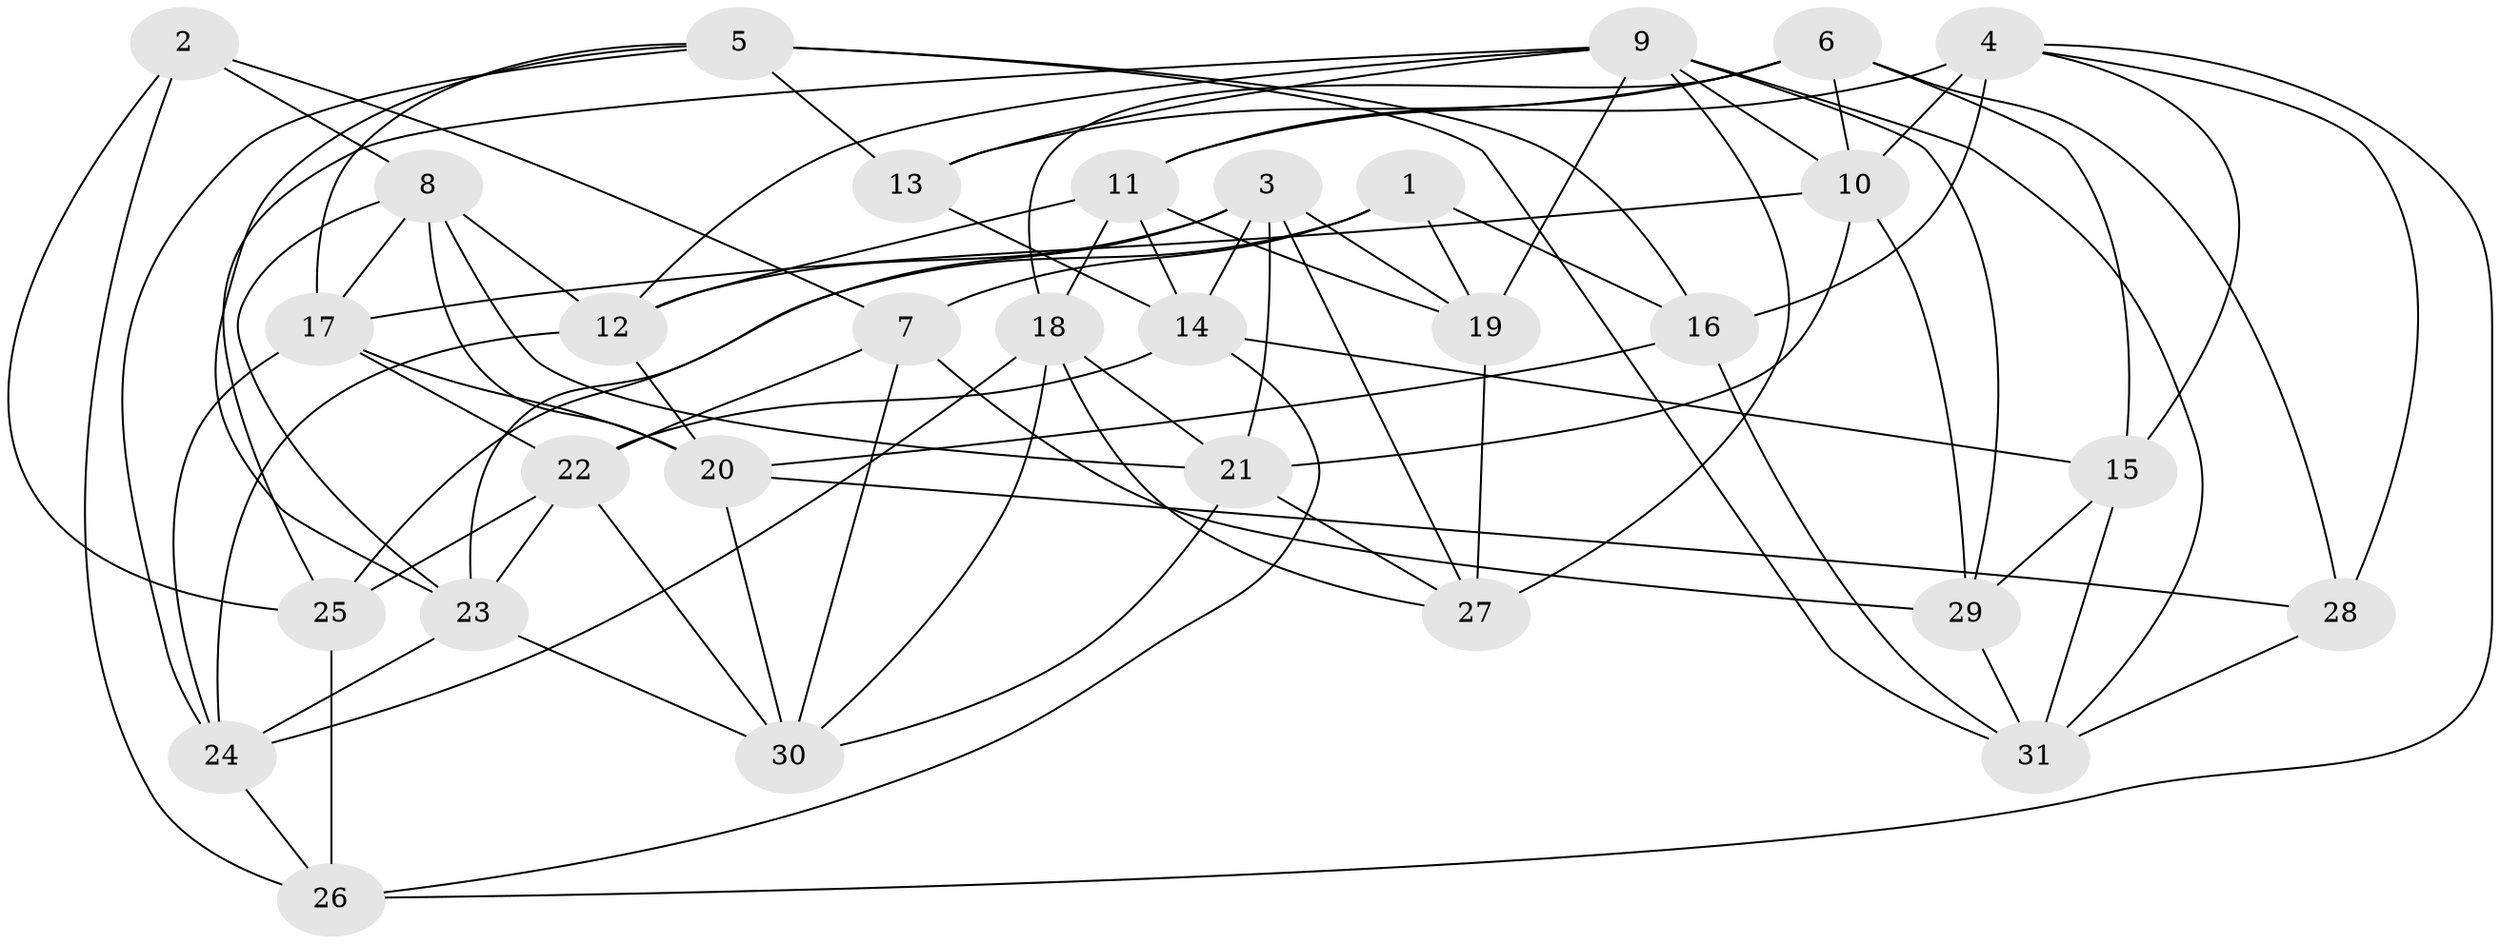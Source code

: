 // original degree distribution, {4: 1.0}
// Generated by graph-tools (version 1.1) at 2025/50/03/09/25 03:50:49]
// undirected, 31 vertices, 86 edges
graph export_dot {
graph [start="1"]
  node [color=gray90,style=filled];
  1;
  2;
  3;
  4;
  5;
  6;
  7;
  8;
  9;
  10;
  11;
  12;
  13;
  14;
  15;
  16;
  17;
  18;
  19;
  20;
  21;
  22;
  23;
  24;
  25;
  26;
  27;
  28;
  29;
  30;
  31;
  1 -- 7 [weight=1.0];
  1 -- 16 [weight=1.0];
  1 -- 19 [weight=1.0];
  1 -- 25 [weight=1.0];
  2 -- 7 [weight=1.0];
  2 -- 8 [weight=1.0];
  2 -- 25 [weight=1.0];
  2 -- 26 [weight=1.0];
  3 -- 12 [weight=1.0];
  3 -- 14 [weight=1.0];
  3 -- 19 [weight=1.0];
  3 -- 21 [weight=1.0];
  3 -- 23 [weight=1.0];
  3 -- 27 [weight=1.0];
  4 -- 10 [weight=1.0];
  4 -- 11 [weight=1.0];
  4 -- 15 [weight=2.0];
  4 -- 16 [weight=2.0];
  4 -- 26 [weight=1.0];
  4 -- 28 [weight=1.0];
  5 -- 13 [weight=1.0];
  5 -- 16 [weight=1.0];
  5 -- 17 [weight=1.0];
  5 -- 23 [weight=1.0];
  5 -- 24 [weight=1.0];
  5 -- 31 [weight=1.0];
  6 -- 10 [weight=1.0];
  6 -- 11 [weight=1.0];
  6 -- 13 [weight=1.0];
  6 -- 15 [weight=1.0];
  6 -- 18 [weight=1.0];
  6 -- 28 [weight=1.0];
  7 -- 22 [weight=1.0];
  7 -- 29 [weight=2.0];
  7 -- 30 [weight=1.0];
  8 -- 12 [weight=1.0];
  8 -- 17 [weight=1.0];
  8 -- 20 [weight=1.0];
  8 -- 21 [weight=1.0];
  8 -- 23 [weight=1.0];
  9 -- 10 [weight=1.0];
  9 -- 12 [weight=1.0];
  9 -- 13 [weight=1.0];
  9 -- 19 [weight=1.0];
  9 -- 25 [weight=1.0];
  9 -- 27 [weight=1.0];
  9 -- 29 [weight=1.0];
  9 -- 31 [weight=1.0];
  10 -- 17 [weight=1.0];
  10 -- 21 [weight=1.0];
  10 -- 29 [weight=1.0];
  11 -- 12 [weight=1.0];
  11 -- 14 [weight=1.0];
  11 -- 18 [weight=1.0];
  11 -- 19 [weight=1.0];
  12 -- 20 [weight=1.0];
  12 -- 24 [weight=1.0];
  13 -- 14 [weight=1.0];
  14 -- 15 [weight=1.0];
  14 -- 22 [weight=1.0];
  14 -- 26 [weight=1.0];
  15 -- 29 [weight=1.0];
  15 -- 31 [weight=1.0];
  16 -- 20 [weight=1.0];
  16 -- 31 [weight=1.0];
  17 -- 20 [weight=1.0];
  17 -- 22 [weight=1.0];
  17 -- 24 [weight=1.0];
  18 -- 21 [weight=1.0];
  18 -- 24 [weight=1.0];
  18 -- 27 [weight=1.0];
  18 -- 30 [weight=1.0];
  19 -- 27 [weight=2.0];
  20 -- 28 [weight=1.0];
  20 -- 30 [weight=1.0];
  21 -- 27 [weight=1.0];
  21 -- 30 [weight=1.0];
  22 -- 23 [weight=1.0];
  22 -- 25 [weight=1.0];
  22 -- 30 [weight=1.0];
  23 -- 24 [weight=1.0];
  23 -- 30 [weight=1.0];
  24 -- 26 [weight=1.0];
  25 -- 26 [weight=2.0];
  28 -- 31 [weight=1.0];
  29 -- 31 [weight=1.0];
}
